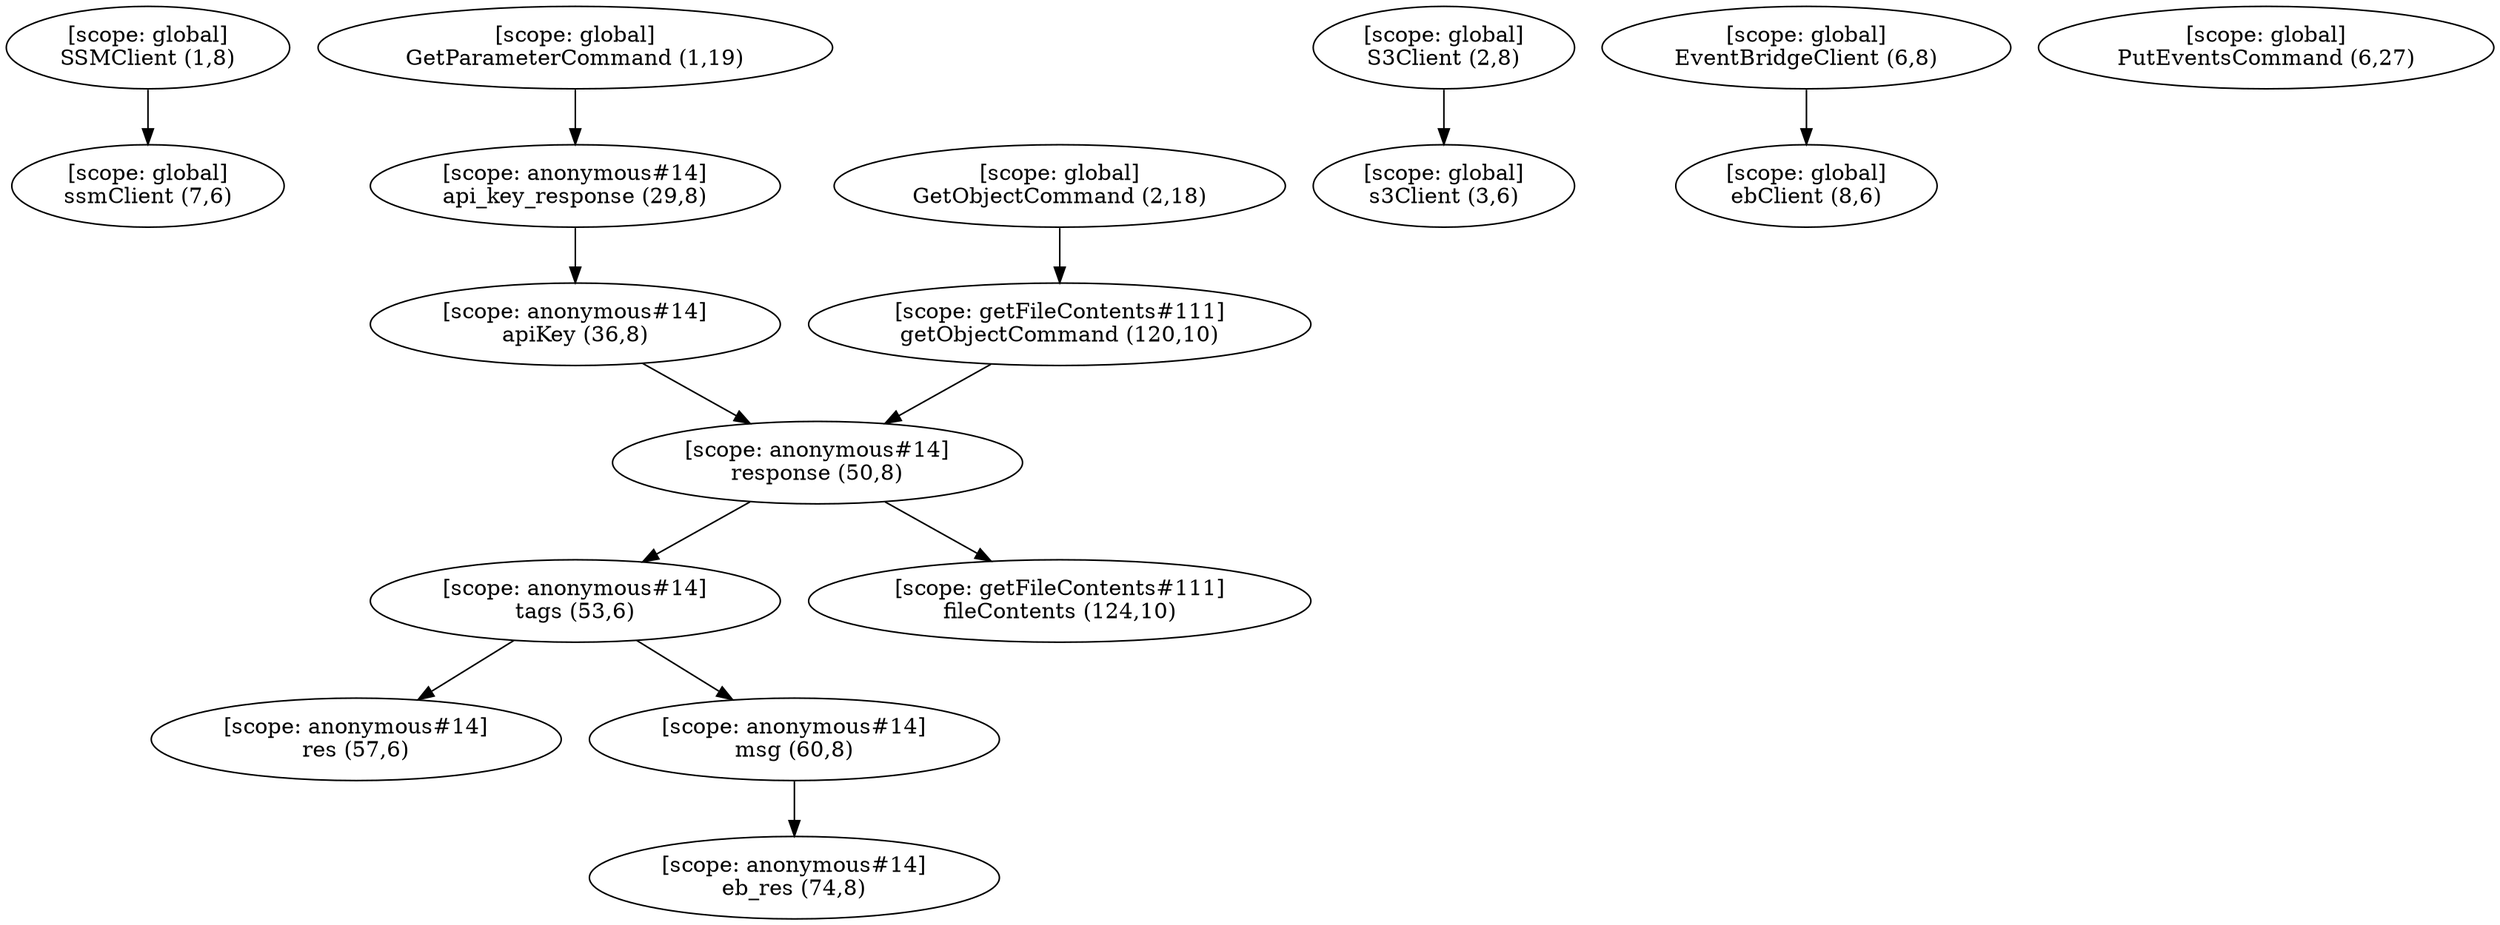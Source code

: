 digraph G {
subgraph global {
  graph [ label = "Scope [global]" ];
  "[scope: global]
SSMClient (1,8)";
  "[scope: global]
GetParameterCommand (1,19)";
  "[scope: global]
S3Client (2,8)";
  "[scope: global]
GetObjectCommand (2,18)";
  "[scope: global]
EventBridgeClient (6,8)";
  "[scope: global]
PutEventsCommand (6,27)";
  "[scope: global]
s3Client (3,6)";
  "[scope: global]
ssmClient (7,6)";
  "[scope: global]
ebClient (8,6)";
}

subgraph anonymous_14 {
  graph [ label = "Scope [anonymous_14]" ];
  "[scope: anonymous#14]
api_key_response (29,8)";
  "[scope: anonymous#14]
apiKey (36,8)";
  "[scope: anonymous#14]
response (50,8)";
  "[scope: anonymous#14]
tags (53,6)";
  "[scope: anonymous#14]
res (57,6)";
  "[scope: anonymous#14]
msg (60,8)";
  "[scope: anonymous#14]
eb_res (74,8)";
}

subgraph getFileContents_111 {
  graph [ label = "Scope [getFileContents_111]" ];
  "[scope: getFileContents#111]
getObjectCommand (120,10)";
  "[scope: getFileContents#111]
fileContents (124,10)";
}

  "[scope: global]
S3Client (2,8)" -> "[scope: global]
s3Client (3,6)";
  "[scope: global]
SSMClient (1,8)" -> "[scope: global]
ssmClient (7,6)";
  "[scope: global]
EventBridgeClient (6,8)" -> "[scope: global]
ebClient (8,6)";
  "[scope: global]
GetParameterCommand (1,19)" -> "[scope: anonymous#14]
api_key_response (29,8)";
  "[scope: anonymous#14]
api_key_response (29,8)" -> "[scope: anonymous#14]
apiKey (36,8)";
  "[scope: anonymous#14]
apiKey (36,8)" -> "[scope: anonymous#14]
response (50,8)";
  "[scope: anonymous#14]
response (50,8)" -> "[scope: anonymous#14]
tags (53,6)";
  "[scope: anonymous#14]
tags (53,6)" -> "[scope: anonymous#14]
res (57,6)";
  "[scope: anonymous#14]
tags (53,6)" -> "[scope: anonymous#14]
msg (60,8)";
  "[scope: anonymous#14]
msg (60,8)" -> "[scope: anonymous#14]
eb_res (74,8)";
  "[scope: global]
GetObjectCommand (2,18)" -> "[scope: getFileContents#111]
getObjectCommand (120,10)";
  "[scope: getFileContents#111]
getObjectCommand (120,10)" -> "[scope: anonymous#14]
response (50,8)";
  "[scope: anonymous#14]
response (50,8)" -> "[scope: getFileContents#111]
fileContents (124,10)";
}
